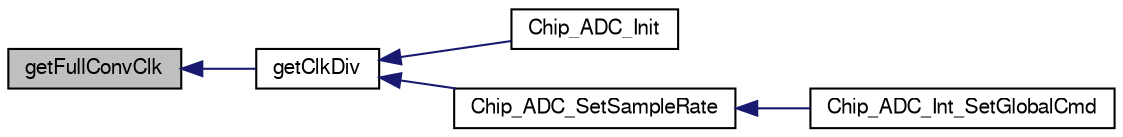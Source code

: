digraph "getFullConvClk"
{
  edge [fontname="FreeSans",fontsize="10",labelfontname="FreeSans",labelfontsize="10"];
  node [fontname="FreeSans",fontsize="10",shape=record];
  rankdir="LR";
  Node1 [label="getFullConvClk",height=0.2,width=0.4,color="black", fillcolor="grey75", style="filled", fontcolor="black"];
  Node1 -> Node2 [dir="back",color="midnightblue",fontsize="10",style="solid"];
  Node2 [label="getClkDiv",height=0.2,width=0.4,color="black", fillcolor="white", style="filled",URL="$adc__17xx__40xx_8c.html#a4f05dad648b8fb141b7454037c1a96e5"];
  Node2 -> Node3 [dir="back",color="midnightblue",fontsize="10",style="solid"];
  Node3 [label="Chip_ADC_Init",height=0.2,width=0.4,color="black", fillcolor="white", style="filled",URL="$group__ADC__17XX__40XX.html#ga459b17621657a66281f2bc9baae3626c",tooltip="Initialize the ADC peripheral and the ADC setup structure to default value. "];
  Node2 -> Node4 [dir="back",color="midnightblue",fontsize="10",style="solid"];
  Node4 [label="Chip_ADC_SetSampleRate",height=0.2,width=0.4,color="black", fillcolor="white", style="filled",URL="$group__ADC__17XX__40XX.html#gae1629ea72c61a224e69e55f7699b7810",tooltip="Set the ADC Sample rate. "];
  Node4 -> Node5 [dir="back",color="midnightblue",fontsize="10",style="solid"];
  Node5 [label="Chip_ADC_Int_SetGlobalCmd",height=0.2,width=0.4,color="black", fillcolor="white", style="filled",URL="$group__ADC__17XX__40XX.html#gafa58ed3d91229dfcc78a5fc05dd4221b",tooltip="Enable/Disable global interrupt for ADC channel. "];
}
